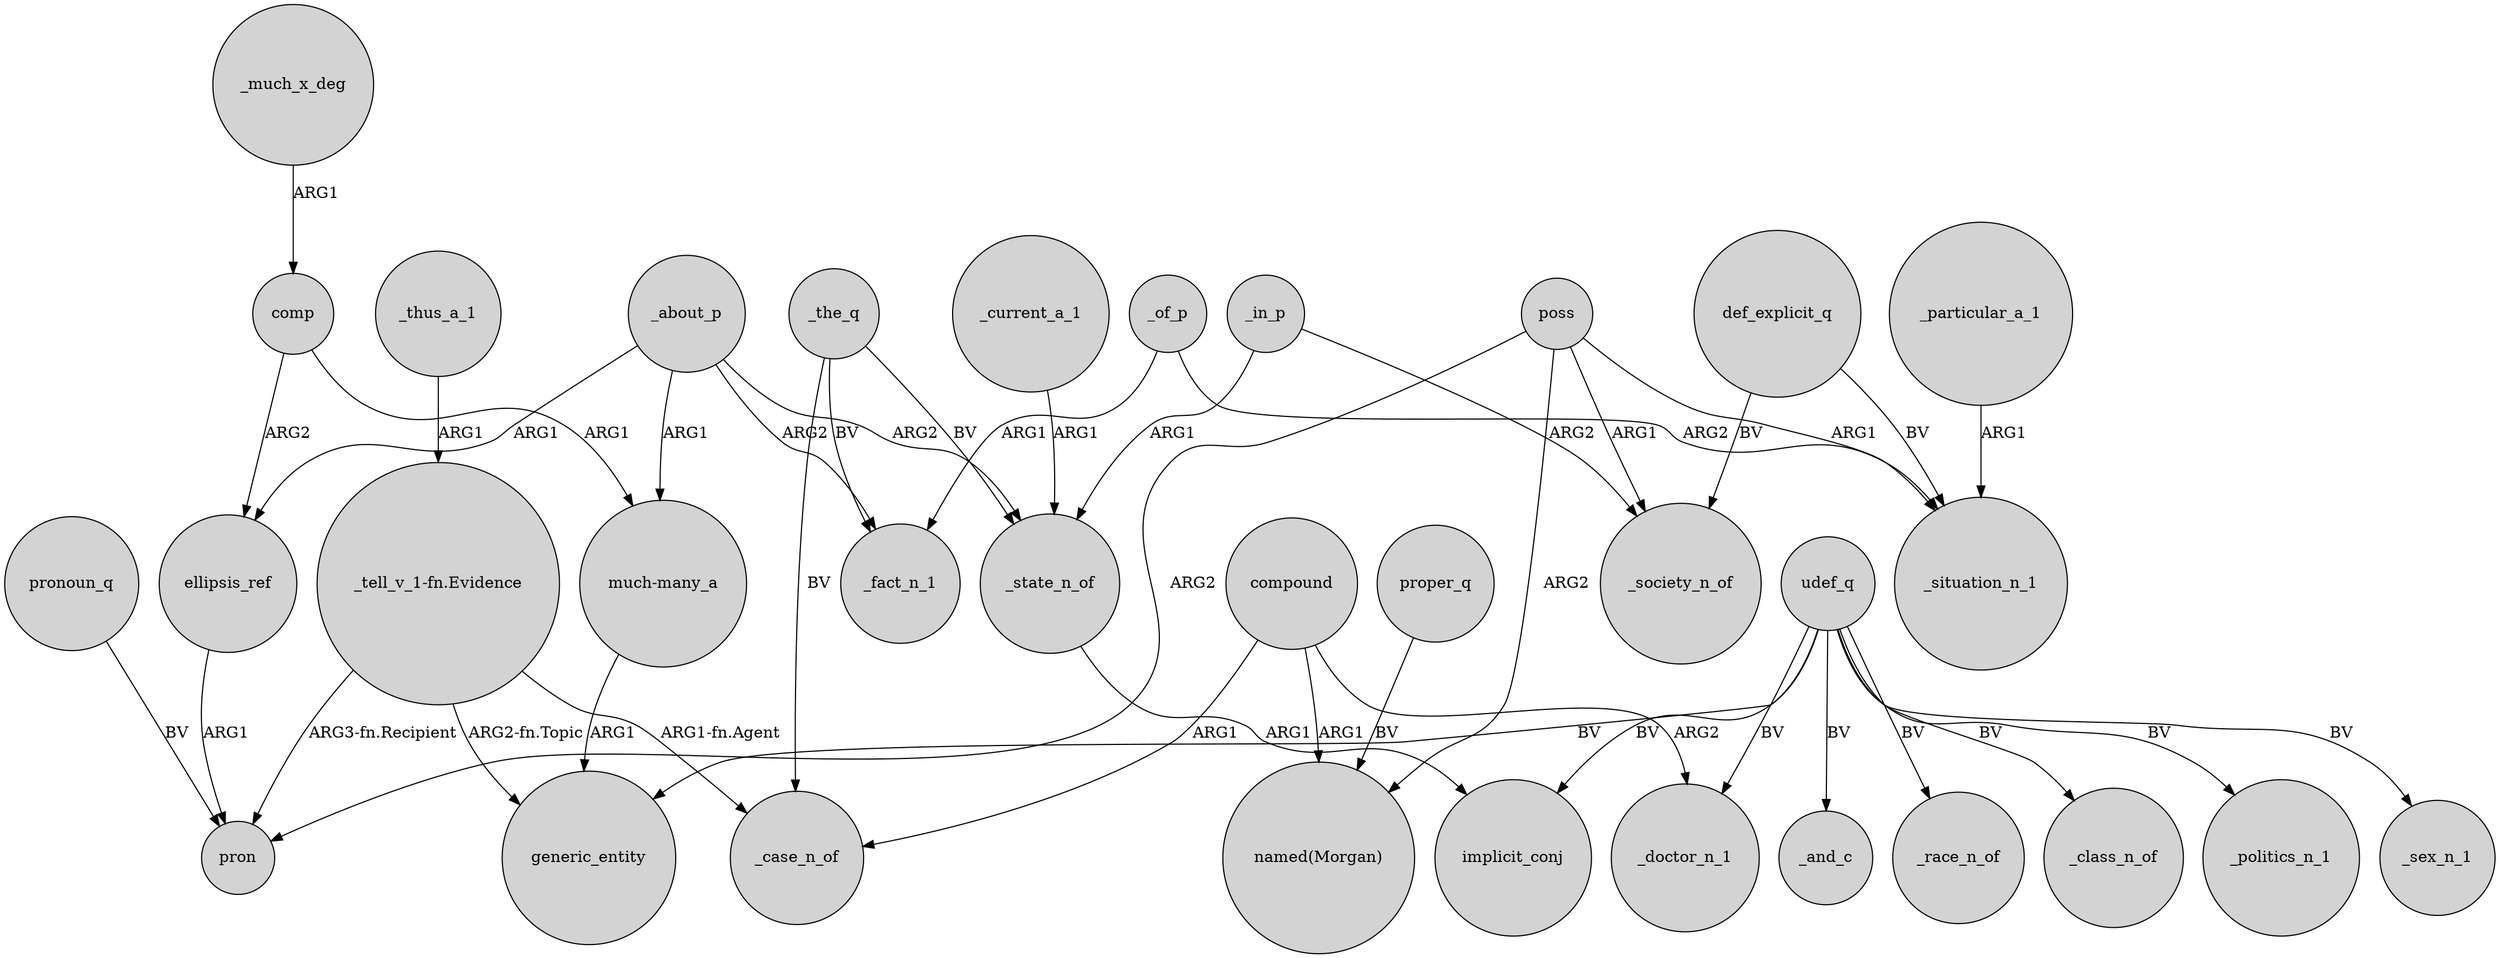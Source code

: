 digraph {
	node [shape=circle style=filled]
	_thus_a_1 -> "_tell_v_1-fn.Evidence" [label=ARG1]
	compound -> _doctor_n_1 [label=ARG2]
	udef_q -> generic_entity [label=BV]
	comp -> ellipsis_ref [label=ARG2]
	udef_q -> _race_n_of [label=BV]
	poss -> pron [label=ARG2]
	udef_q -> _class_n_of [label=BV]
	"much-many_a" -> generic_entity [label=ARG1]
	_the_q -> _case_n_of [label=BV]
	proper_q -> "named(Morgan)" [label=BV]
	poss -> _situation_n_1 [label=ARG1]
	ellipsis_ref -> pron [label=ARG1]
	_current_a_1 -> _state_n_of [label=ARG1]
	"_tell_v_1-fn.Evidence" -> _case_n_of [label="ARG1-fn.Agent"]
	_of_p -> _situation_n_1 [label=ARG2]
	_the_q -> _state_n_of [label=BV]
	udef_q -> implicit_conj [label=BV]
	_about_p -> "much-many_a" [label=ARG1]
	_about_p -> _state_n_of [label=ARG2]
	udef_q -> _politics_n_1 [label=BV]
	udef_q -> _doctor_n_1 [label=BV]
	_particular_a_1 -> _situation_n_1 [label=ARG1]
	"_tell_v_1-fn.Evidence" -> pron [label="ARG3-fn.Recipient"]
	pronoun_q -> pron [label=BV]
	_in_p -> _state_n_of [label=ARG1]
	compound -> _case_n_of [label=ARG1]
	comp -> "much-many_a" [label=ARG1]
	udef_q -> _sex_n_1 [label=BV]
	poss -> _society_n_of [label=ARG1]
	_about_p -> _fact_n_1 [label=ARG2]
	_of_p -> _fact_n_1 [label=ARG1]
	def_explicit_q -> _situation_n_1 [label=BV]
	_the_q -> _fact_n_1 [label=BV]
	"_tell_v_1-fn.Evidence" -> generic_entity [label="ARG2-fn.Topic"]
	compound -> "named(Morgan)" [label=ARG1]
	poss -> "named(Morgan)" [label=ARG2]
	_in_p -> _society_n_of [label=ARG2]
	_much_x_deg -> comp [label=ARG1]
	udef_q -> _and_c [label=BV]
	_about_p -> ellipsis_ref [label=ARG1]
	_state_n_of -> implicit_conj [label=ARG1]
	def_explicit_q -> _society_n_of [label=BV]
}
